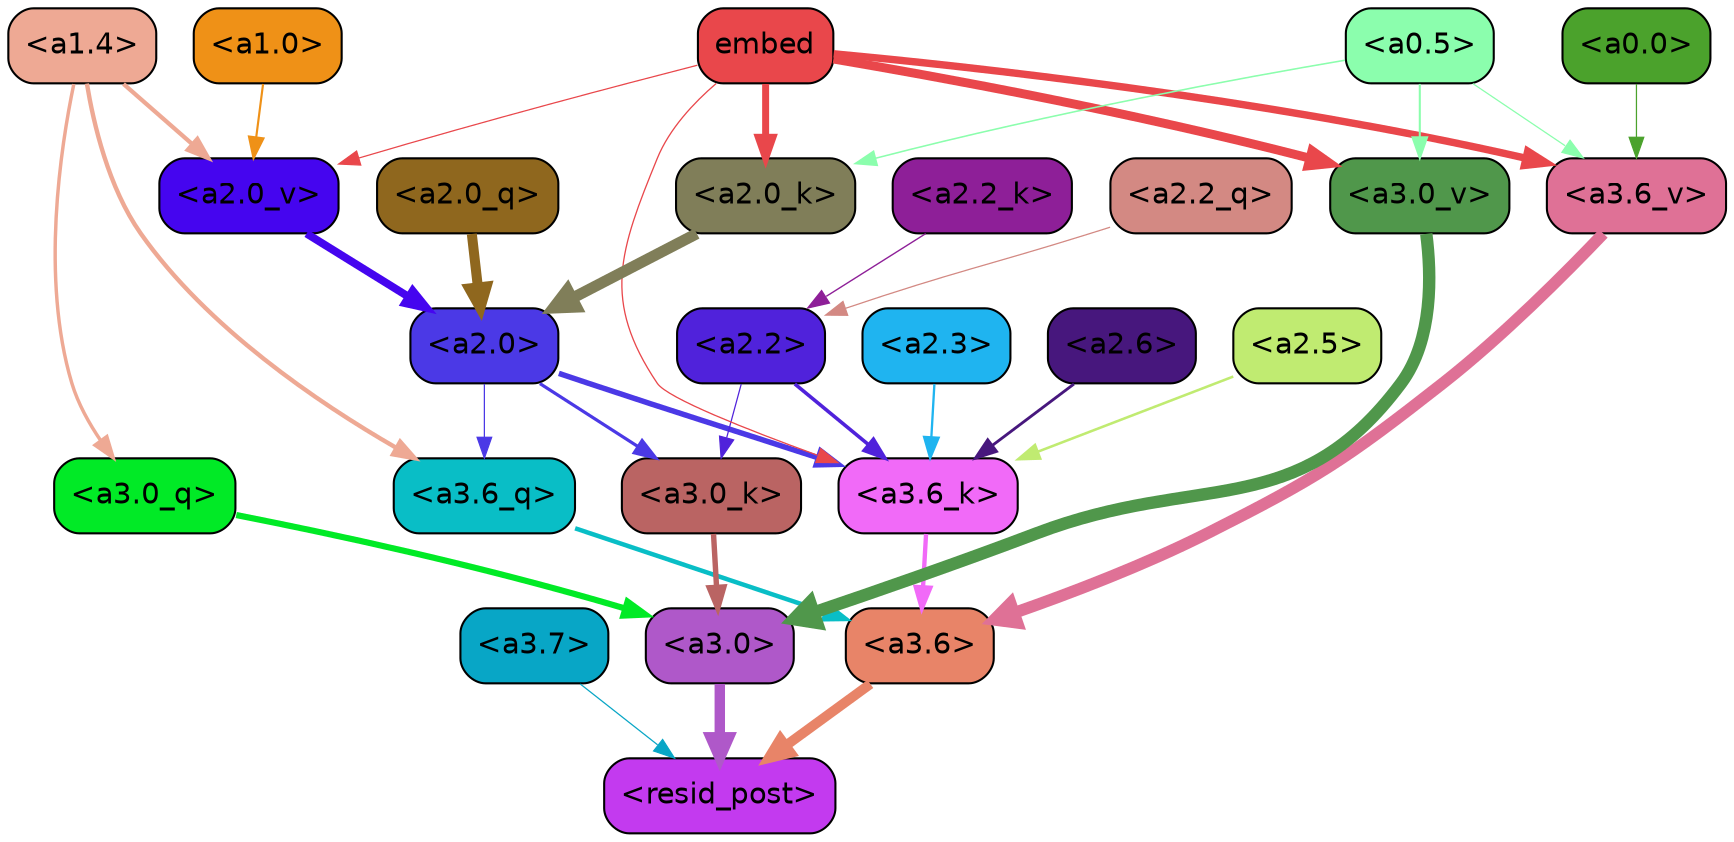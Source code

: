strict digraph "" {
	graph [bgcolor=transparent,
		layout=dot,
		overlap=false,
		splines=true
	];
	"<a3.7>"	[color=black,
		fillcolor="#08a6c6",
		fontname=Helvetica,
		shape=box,
		style="filled, rounded"];
	"<resid_post>"	[color=black,
		fillcolor="#c33aef",
		fontname=Helvetica,
		shape=box,
		style="filled, rounded"];
	"<a3.7>" -> "<resid_post>"	[color="#08a6c6",
		penwidth=0.6];
	"<a3.6>"	[color=black,
		fillcolor="#e88468",
		fontname=Helvetica,
		shape=box,
		style="filled, rounded"];
	"<a3.6>" -> "<resid_post>"	[color="#e88468",
		penwidth=4.748674273490906];
	"<a3.0>"	[color=black,
		fillcolor="#af58c9",
		fontname=Helvetica,
		shape=box,
		style="filled, rounded"];
	"<a3.0>" -> "<resid_post>"	[color="#af58c9",
		penwidth=5.004031300544739];
	"<a3.6_q>"	[color=black,
		fillcolor="#09bec6",
		fontname=Helvetica,
		shape=box,
		style="filled, rounded"];
	"<a3.6_q>" -> "<a3.6>"	[color="#09bec6",
		penwidth=2.1656854450702667];
	"<a3.0_q>"	[color=black,
		fillcolor="#01ea26",
		fontname=Helvetica,
		shape=box,
		style="filled, rounded"];
	"<a3.0_q>" -> "<a3.0>"	[color="#01ea26",
		penwidth=2.95696559548378];
	"<a3.6_k>"	[color=black,
		fillcolor="#f16af8",
		fontname=Helvetica,
		shape=box,
		style="filled, rounded"];
	"<a3.6_k>" -> "<a3.6>"	[color="#f16af8",
		penwidth=2.086437076330185];
	"<a3.0_k>"	[color=black,
		fillcolor="#ba6463",
		fontname=Helvetica,
		shape=box,
		style="filled, rounded"];
	"<a3.0_k>" -> "<a3.0>"	[color="#ba6463",
		penwidth=2.5988530814647675];
	"<a3.6_v>"	[color=black,
		fillcolor="#df7196",
		fontname=Helvetica,
		shape=box,
		style="filled, rounded"];
	"<a3.6_v>" -> "<a3.6>"	[color="#df7196",
		penwidth=5.669987380504608];
	"<a3.0_v>"	[color=black,
		fillcolor="#50974b",
		fontname=Helvetica,
		shape=box,
		style="filled, rounded"];
	"<a3.0_v>" -> "<a3.0>"	[color="#50974b",
		penwidth=5.9515902400016785];
	"<a2.0>"	[color=black,
		fillcolor="#4b39e6",
		fontname=Helvetica,
		shape=box,
		style="filled, rounded"];
	"<a2.0>" -> "<a3.6_q>"	[color="#4b39e6",
		penwidth=0.6];
	"<a2.0>" -> "<a3.6_k>"	[color="#4b39e6",
		penwidth=2.6423546075820923];
	"<a2.0>" -> "<a3.0_k>"	[color="#4b39e6",
		penwidth=1.5482127666473389];
	"<a1.4>"	[color=black,
		fillcolor="#eea994",
		fontname=Helvetica,
		shape=box,
		style="filled, rounded"];
	"<a1.4>" -> "<a3.6_q>"	[color="#eea994",
		penwidth=2.1035547256469727];
	"<a1.4>" -> "<a3.0_q>"	[color="#eea994",
		penwidth=1.6541699171066284];
	"<a2.0_v>"	[color=black,
		fillcolor="#4505ef",
		fontname=Helvetica,
		shape=box,
		style="filled, rounded"];
	"<a1.4>" -> "<a2.0_v>"	[color="#eea994",
		penwidth=2.048949420452118];
	"<a2.6>"	[color=black,
		fillcolor="#47177d",
		fontname=Helvetica,
		shape=box,
		style="filled, rounded"];
	"<a2.6>" -> "<a3.6_k>"	[color="#47177d",
		penwidth=1.3718644380569458];
	"<a2.5>"	[color=black,
		fillcolor="#c0eb71",
		fontname=Helvetica,
		shape=box,
		style="filled, rounded"];
	"<a2.5>" -> "<a3.6_k>"	[color="#c0eb71",
		penwidth=1.231603980064392];
	"<a2.3>"	[color=black,
		fillcolor="#1fb4f0",
		fontname=Helvetica,
		shape=box,
		style="filled, rounded"];
	"<a2.3>" -> "<a3.6_k>"	[color="#1fb4f0",
		penwidth=1.1117559671401978];
	"<a2.2>"	[color=black,
		fillcolor="#5022db",
		fontname=Helvetica,
		shape=box,
		style="filled, rounded"];
	"<a2.2>" -> "<a3.6_k>"	[color="#5022db",
		penwidth=1.7315057516098022];
	"<a2.2>" -> "<a3.0_k>"	[color="#5022db",
		penwidth=0.6];
	embed	[color=black,
		fillcolor="#e9474b",
		fontname=Helvetica,
		shape=box,
		style="filled, rounded"];
	embed -> "<a3.6_k>"	[color="#e9474b",
		penwidth=0.6229734420776367];
	embed -> "<a3.6_v>"	[color="#e9474b",
		penwidth=3.56406831741333];
	embed -> "<a3.0_v>"	[color="#e9474b",
		penwidth=4.293717980384827];
	"<a2.0_k>"	[color=black,
		fillcolor="#807e59",
		fontname=Helvetica,
		shape=box,
		style="filled, rounded"];
	embed -> "<a2.0_k>"	[color="#e9474b",
		penwidth=3.348647713661194];
	embed -> "<a2.0_v>"	[color="#e9474b",
		penwidth=0.6];
	"<a0.5>"	[color=black,
		fillcolor="#8bfead",
		fontname=Helvetica,
		shape=box,
		style="filled, rounded"];
	"<a0.5>" -> "<a3.6_v>"	[color="#8bfead",
		penwidth=0.6];
	"<a0.5>" -> "<a3.0_v>"	[color="#8bfead",
		penwidth=0.9916514158248901];
	"<a0.5>" -> "<a2.0_k>"	[color="#8bfead",
		penwidth=0.7479127645492554];
	"<a0.0>"	[color=black,
		fillcolor="#4ba22c",
		fontname=Helvetica,
		shape=box,
		style="filled, rounded"];
	"<a0.0>" -> "<a3.6_v>"	[color="#4ba22c",
		penwidth=0.6];
	"<a2.2_q>"	[color=black,
		fillcolor="#d38983",
		fontname=Helvetica,
		shape=box,
		style="filled, rounded"];
	"<a2.2_q>" -> "<a2.2>"	[color="#d38983",
		penwidth=0.6068362593650818];
	"<a2.0_q>"	[color=black,
		fillcolor="#8f671e",
		fontname=Helvetica,
		shape=box,
		style="filled, rounded"];
	"<a2.0_q>" -> "<a2.0>"	[color="#8f671e",
		penwidth=4.801594913005829];
	"<a2.2_k>"	[color=black,
		fillcolor="#8e1f98",
		fontname=Helvetica,
		shape=box,
		style="filled, rounded"];
	"<a2.2_k>" -> "<a2.2>"	[color="#8e1f98",
		penwidth=0.6648573875427246];
	"<a2.0_k>" -> "<a2.0>"	[color="#807e59",
		penwidth=5.364346981048584];
	"<a2.0_v>" -> "<a2.0>"	[color="#4505ef",
		penwidth=3.76983106136322];
	"<a1.0>"	[color=black,
		fillcolor="#ef9117",
		fontname=Helvetica,
		shape=box,
		style="filled, rounded"];
	"<a1.0>" -> "<a2.0_v>"	[color="#ef9117",
		penwidth=1.0333166718482971];
}
